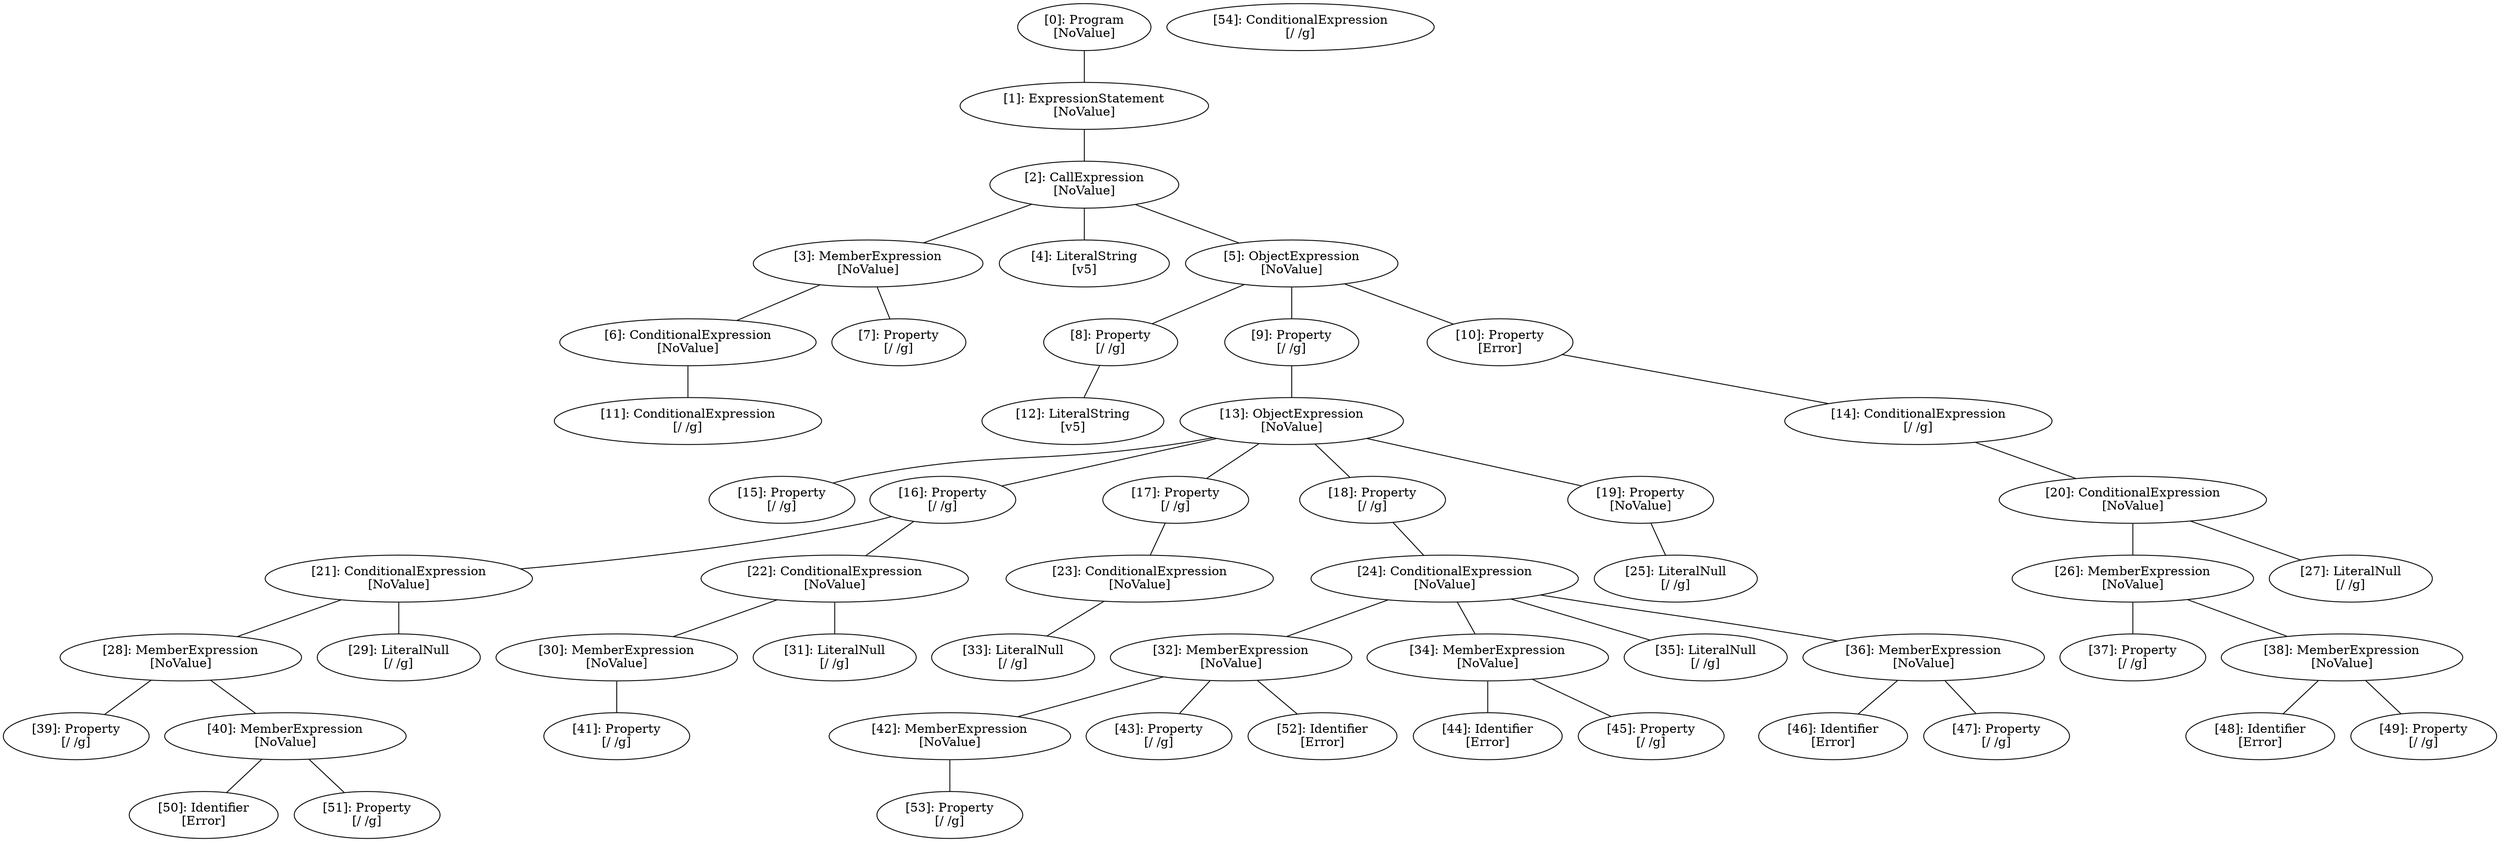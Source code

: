 // Result
graph {
	0 [label="[0]: Program
[NoValue]"]
	1 [label="[1]: ExpressionStatement
[NoValue]"]
	2 [label="[2]: CallExpression
[NoValue]"]
	3 [label="[3]: MemberExpression
[NoValue]"]
	4 [label="[4]: LiteralString
[v5]"]
	5 [label="[5]: ObjectExpression
[NoValue]"]
	6 [label="[6]: ConditionalExpression
[NoValue]"]
	7 [label="[7]: Property
[/ /g]"]
	8 [label="[8]: Property
[/ /g]"]
	9 [label="[9]: Property
[/ /g]"]
	10 [label="[10]: Property
[Error]"]
	11 [label="[11]: ConditionalExpression
[/ /g]"]
	12 [label="[12]: LiteralString
[v5]"]
	13 [label="[13]: ObjectExpression
[NoValue]"]
	14 [label="[14]: ConditionalExpression
[/ /g]"]
	15 [label="[15]: Property
[/ /g]"]
	16 [label="[16]: Property
[/ /g]"]
	17 [label="[17]: Property
[/ /g]"]
	18 [label="[18]: Property
[/ /g]"]
	19 [label="[19]: Property
[NoValue]"]
	20 [label="[20]: ConditionalExpression
[NoValue]"]
	21 [label="[21]: ConditionalExpression
[NoValue]"]
	22 [label="[22]: ConditionalExpression
[NoValue]"]
	23 [label="[23]: ConditionalExpression
[NoValue]"]
	24 [label="[24]: ConditionalExpression
[NoValue]"]
	25 [label="[25]: LiteralNull
[/ /g]"]
	26 [label="[26]: MemberExpression
[NoValue]"]
	27 [label="[27]: LiteralNull
[/ /g]"]
	28 [label="[28]: MemberExpression
[NoValue]"]
	29 [label="[29]: LiteralNull
[/ /g]"]
	30 [label="[30]: MemberExpression
[NoValue]"]
	31 [label="[31]: LiteralNull
[/ /g]"]
	32 [label="[32]: MemberExpression
[NoValue]"]
	33 [label="[33]: LiteralNull
[/ /g]"]
	34 [label="[34]: MemberExpression
[NoValue]"]
	35 [label="[35]: LiteralNull
[/ /g]"]
	36 [label="[36]: MemberExpression
[NoValue]"]
	37 [label="[37]: Property
[/ /g]"]
	38 [label="[38]: MemberExpression
[NoValue]"]
	39 [label="[39]: Property
[/ /g]"]
	40 [label="[40]: MemberExpression
[NoValue]"]
	41 [label="[41]: Property
[/ /g]"]
	42 [label="[42]: MemberExpression
[NoValue]"]
	43 [label="[43]: Property
[/ /g]"]
	44 [label="[44]: Identifier
[Error]"]
	45 [label="[45]: Property
[/ /g]"]
	46 [label="[46]: Identifier
[Error]"]
	47 [label="[47]: Property
[/ /g]"]
	48 [label="[48]: Identifier
[Error]"]
	49 [label="[49]: Property
[/ /g]"]
	50 [label="[50]: Identifier
[Error]"]
	51 [label="[51]: Property
[/ /g]"]
	52 [label="[52]: Identifier
[Error]"]
	53 [label="[53]: Property
[/ /g]"]
	54 [label="[54]: ConditionalExpression
[/ /g]"]
	0 -- 1
	1 -- 2
	2 -- 3
	2 -- 4
	2 -- 5
	3 -- 6
	3 -- 7
	5 -- 8
	5 -- 9
	5 -- 10
	6 -- 11
	8 -- 12
	9 -- 13
	10 -- 14
	13 -- 15
	13 -- 16
	13 -- 17
	13 -- 18
	13 -- 19
	14 -- 20
	16 -- 21
	16 -- 22
	17 -- 23
	18 -- 24
	19 -- 25
	20 -- 26
	20 -- 27
	21 -- 28
	21 -- 29
	22 -- 30
	22 -- 31
	23 -- 33
	24 -- 32
	24 -- 34
	24 -- 35
	24 -- 36
	26 -- 37
	26 -- 38
	28 -- 39
	28 -- 40
	30 -- 41
	32 -- 42
	32 -- 43
	32 -- 52
	34 -- 44
	34 -- 45
	36 -- 46
	36 -- 47
	38 -- 48
	38 -- 49
	40 -- 50
	40 -- 51
	42 -- 53
}
